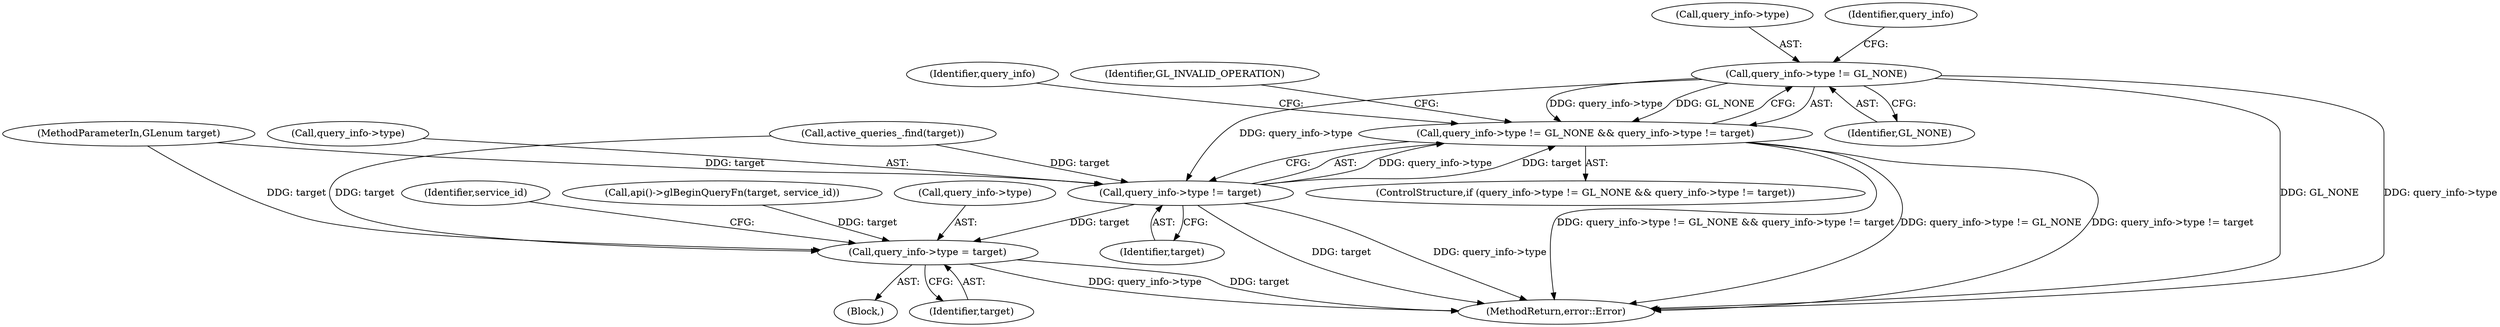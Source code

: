 digraph "0_Chrome_a4150b688a754d3d10d2ca385155b1c95d77d6ae_4@pointer" {
"1000182" [label="(Call,query_info->type != GL_NONE)"];
"1000181" [label="(Call,query_info->type != GL_NONE && query_info->type != target)"];
"1000187" [label="(Call,query_info->type != target)"];
"1000209" [label="(Call,query_info->type = target)"];
"1000211" [label="(Identifier,query_info)"];
"1000183" [label="(Call,query_info->type)"];
"1000182" [label="(Call,query_info->type != GL_NONE)"];
"1000180" [label="(ControlStructure,if (query_info->type != GL_NONE && query_info->type != target))"];
"1000215" [label="(Identifier,service_id)"];
"1000201" [label="(Call,api()->glBeginQueryFn(target, service_id))"];
"1000188" [label="(Call,query_info->type)"];
"1000213" [label="(Identifier,target)"];
"1000187" [label="(Call,query_info->type != target)"];
"1000210" [label="(Call,query_info->type)"];
"1000189" [label="(Identifier,query_info)"];
"1000209" [label="(Call,query_info->type = target)"];
"1000191" [label="(Identifier,target)"];
"1000105" [label="(Block,)"];
"1000161" [label="(Call,active_queries_.find(target))"];
"1000101" [label="(MethodParameterIn,GLenum target)"];
"1000186" [label="(Identifier,GL_NONE)"];
"1000241" [label="(MethodReturn,error::Error)"];
"1000181" [label="(Call,query_info->type != GL_NONE && query_info->type != target)"];
"1000194" [label="(Identifier,GL_INVALID_OPERATION)"];
"1000182" -> "1000181"  [label="AST: "];
"1000182" -> "1000186"  [label="CFG: "];
"1000183" -> "1000182"  [label="AST: "];
"1000186" -> "1000182"  [label="AST: "];
"1000189" -> "1000182"  [label="CFG: "];
"1000181" -> "1000182"  [label="CFG: "];
"1000182" -> "1000241"  [label="DDG: GL_NONE"];
"1000182" -> "1000241"  [label="DDG: query_info->type"];
"1000182" -> "1000181"  [label="DDG: query_info->type"];
"1000182" -> "1000181"  [label="DDG: GL_NONE"];
"1000182" -> "1000187"  [label="DDG: query_info->type"];
"1000181" -> "1000180"  [label="AST: "];
"1000181" -> "1000187"  [label="CFG: "];
"1000187" -> "1000181"  [label="AST: "];
"1000194" -> "1000181"  [label="CFG: "];
"1000211" -> "1000181"  [label="CFG: "];
"1000181" -> "1000241"  [label="DDG: query_info->type != GL_NONE && query_info->type != target"];
"1000181" -> "1000241"  [label="DDG: query_info->type != GL_NONE"];
"1000181" -> "1000241"  [label="DDG: query_info->type != target"];
"1000187" -> "1000181"  [label="DDG: query_info->type"];
"1000187" -> "1000181"  [label="DDG: target"];
"1000187" -> "1000191"  [label="CFG: "];
"1000188" -> "1000187"  [label="AST: "];
"1000191" -> "1000187"  [label="AST: "];
"1000187" -> "1000241"  [label="DDG: query_info->type"];
"1000187" -> "1000241"  [label="DDG: target"];
"1000161" -> "1000187"  [label="DDG: target"];
"1000101" -> "1000187"  [label="DDG: target"];
"1000187" -> "1000209"  [label="DDG: target"];
"1000209" -> "1000105"  [label="AST: "];
"1000209" -> "1000213"  [label="CFG: "];
"1000210" -> "1000209"  [label="AST: "];
"1000213" -> "1000209"  [label="AST: "];
"1000215" -> "1000209"  [label="CFG: "];
"1000209" -> "1000241"  [label="DDG: query_info->type"];
"1000209" -> "1000241"  [label="DDG: target"];
"1000161" -> "1000209"  [label="DDG: target"];
"1000201" -> "1000209"  [label="DDG: target"];
"1000101" -> "1000209"  [label="DDG: target"];
}
